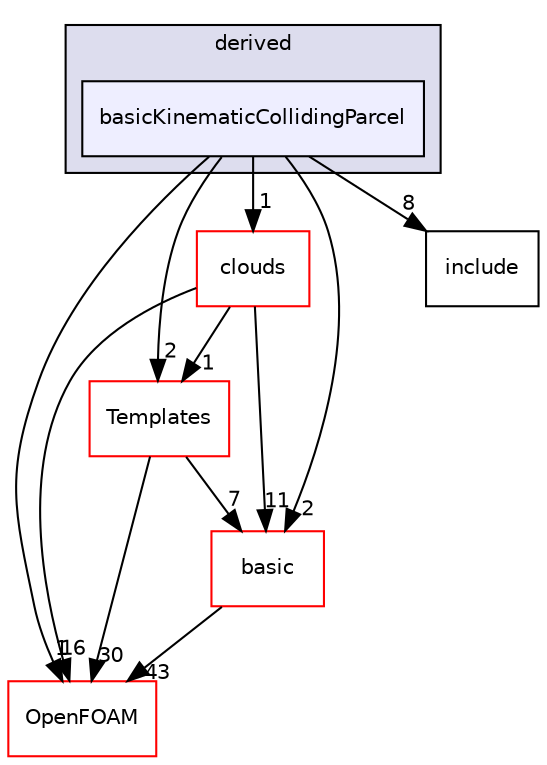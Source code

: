 digraph "src/lagrangian/intermediate/parcels/derived/basicKinematicCollidingParcel" {
  bgcolor=transparent;
  compound=true
  node [ fontsize="10", fontname="Helvetica"];
  edge [ labelfontsize="10", labelfontname="Helvetica"];
  subgraph clusterdir_d25ce32b8f85f1a08cd016b541e3d76e {
    graph [ bgcolor="#ddddee", pencolor="black", label="derived" fontname="Helvetica", fontsize="10", URL="dir_d25ce32b8f85f1a08cd016b541e3d76e.html"]
  dir_8385f506955519e7fb605d498ea369ab [shape=box, label="basicKinematicCollidingParcel", style="filled", fillcolor="#eeeeff", pencolor="black", URL="dir_8385f506955519e7fb605d498ea369ab.html"];
  }
  dir_bdd630a78c14e3d279a2564e7964fc69 [shape=box label="clouds" color="red" URL="dir_bdd630a78c14e3d279a2564e7964fc69.html"];
  dir_0e9805b96b2bf461314a136059d44950 [shape=box label="Templates" color="red" URL="dir_0e9805b96b2bf461314a136059d44950.html"];
  dir_c5473ff19b20e6ec4dfe5c310b3778a8 [shape=box label="OpenFOAM" color="red" URL="dir_c5473ff19b20e6ec4dfe5c310b3778a8.html"];
  dir_5ad2c1d6ebf0f238b9e7d5151a24f37c [shape=box label="include" URL="dir_5ad2c1d6ebf0f238b9e7d5151a24f37c.html"];
  dir_584e0ab0901b4327f36f4285cac7f2f8 [shape=box label="basic" color="red" URL="dir_584e0ab0901b4327f36f4285cac7f2f8.html"];
  dir_bdd630a78c14e3d279a2564e7964fc69->dir_0e9805b96b2bf461314a136059d44950 [headlabel="1", labeldistance=1.5 headhref="dir_001430_001476.html"];
  dir_bdd630a78c14e3d279a2564e7964fc69->dir_c5473ff19b20e6ec4dfe5c310b3778a8 [headlabel="16", labeldistance=1.5 headhref="dir_001430_001896.html"];
  dir_bdd630a78c14e3d279a2564e7964fc69->dir_584e0ab0901b4327f36f4285cac7f2f8 [headlabel="11", labeldistance=1.5 headhref="dir_001430_001365.html"];
  dir_0e9805b96b2bf461314a136059d44950->dir_c5473ff19b20e6ec4dfe5c310b3778a8 [headlabel="30", labeldistance=1.5 headhref="dir_001476_001896.html"];
  dir_0e9805b96b2bf461314a136059d44950->dir_584e0ab0901b4327f36f4285cac7f2f8 [headlabel="7", labeldistance=1.5 headhref="dir_001476_001365.html"];
  dir_8385f506955519e7fb605d498ea369ab->dir_bdd630a78c14e3d279a2564e7964fc69 [headlabel="1", labeldistance=1.5 headhref="dir_001460_001430.html"];
  dir_8385f506955519e7fb605d498ea369ab->dir_0e9805b96b2bf461314a136059d44950 [headlabel="2", labeldistance=1.5 headhref="dir_001460_001476.html"];
  dir_8385f506955519e7fb605d498ea369ab->dir_c5473ff19b20e6ec4dfe5c310b3778a8 [headlabel="1", labeldistance=1.5 headhref="dir_001460_001896.html"];
  dir_8385f506955519e7fb605d498ea369ab->dir_5ad2c1d6ebf0f238b9e7d5151a24f37c [headlabel="8", labeldistance=1.5 headhref="dir_001460_001475.html"];
  dir_8385f506955519e7fb605d498ea369ab->dir_584e0ab0901b4327f36f4285cac7f2f8 [headlabel="2", labeldistance=1.5 headhref="dir_001460_001365.html"];
  dir_584e0ab0901b4327f36f4285cac7f2f8->dir_c5473ff19b20e6ec4dfe5c310b3778a8 [headlabel="43", labeldistance=1.5 headhref="dir_001365_001896.html"];
}
